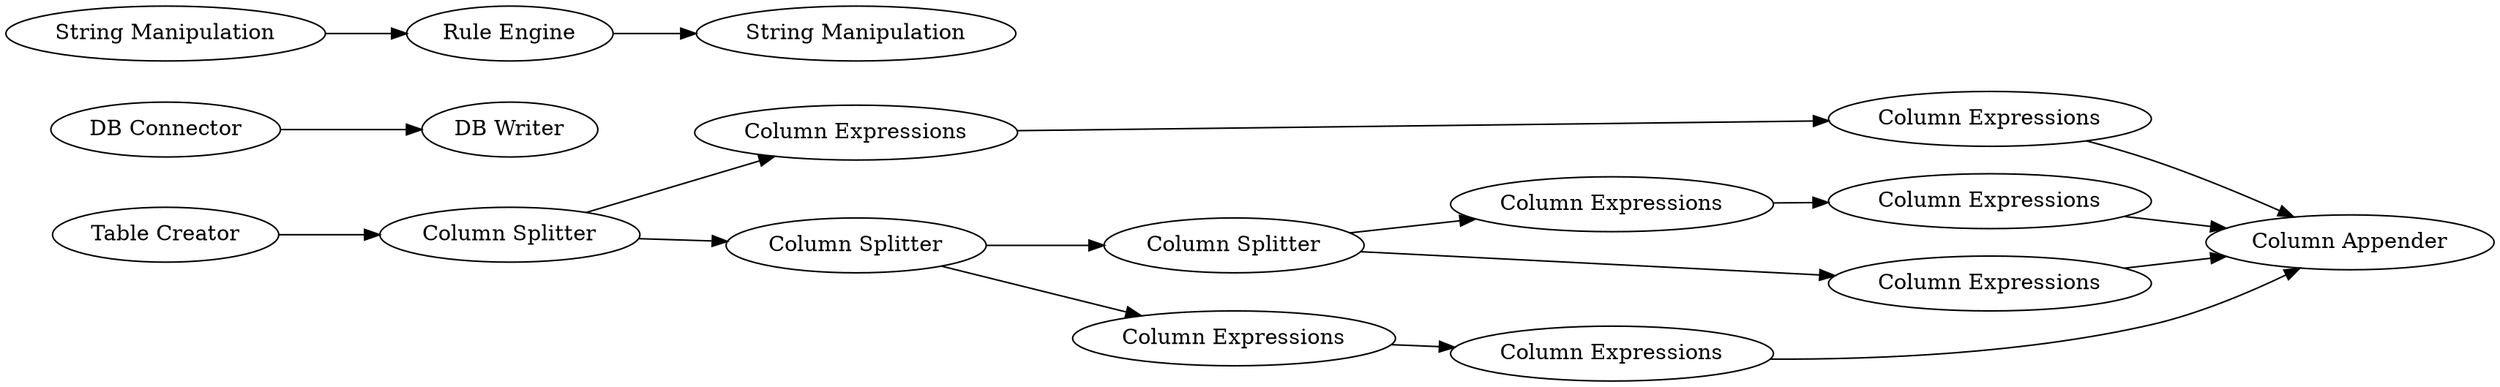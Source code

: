 digraph {
	"-2246633109457947371_15" [label="Column Expressions"]
	"-2246633109457947371_23" [label="Column Appender"]
	"-2246633109457947371_18" [label="DB Connector"]
	"-2246633109457947371_19" [label="DB Writer"]
	"-2246633109457947371_22" [label="Column Splitter"]
	"-2246633109457947371_17" [label="Column Expressions"]
	"-2246633109457947371_27" [label="Column Expressions"]
	"-2246633109457947371_26" [label="Column Splitter"]
	"-2246633109457947371_25" [label="Column Expressions"]
	"-2246633109457947371_3" [label="Table Creator"]
	"-2246633109457947371_11" [label="String Manipulation"]
	"-2246633109457947371_6" [label="Rule Engine"]
	"-2246633109457947371_29" [label="Column Splitter"]
	"-2246633109457947371_28" [label="Column Expressions"]
	"-2246633109457947371_24" [label="Column Expressions"]
	"-2246633109457947371_13" [label="String Manipulation"]
	"-2246633109457947371_20" [label="Column Expressions"]
	"-2246633109457947371_29" -> "-2246633109457947371_25"
	"-2246633109457947371_3" -> "-2246633109457947371_22"
	"-2246633109457947371_27" -> "-2246633109457947371_23"
	"-2246633109457947371_26" -> "-2246633109457947371_29"
	"-2246633109457947371_22" -> "-2246633109457947371_15"
	"-2246633109457947371_20" -> "-2246633109457947371_24"
	"-2246633109457947371_17" -> "-2246633109457947371_23"
	"-2246633109457947371_26" -> "-2246633109457947371_20"
	"-2246633109457947371_28" -> "-2246633109457947371_23"
	"-2246633109457947371_11" -> "-2246633109457947371_6"
	"-2246633109457947371_29" -> "-2246633109457947371_28"
	"-2246633109457947371_24" -> "-2246633109457947371_23"
	"-2246633109457947371_22" -> "-2246633109457947371_26"
	"-2246633109457947371_25" -> "-2246633109457947371_27"
	"-2246633109457947371_18" -> "-2246633109457947371_19"
	"-2246633109457947371_6" -> "-2246633109457947371_13"
	"-2246633109457947371_15" -> "-2246633109457947371_17"
	rankdir=LR
}

